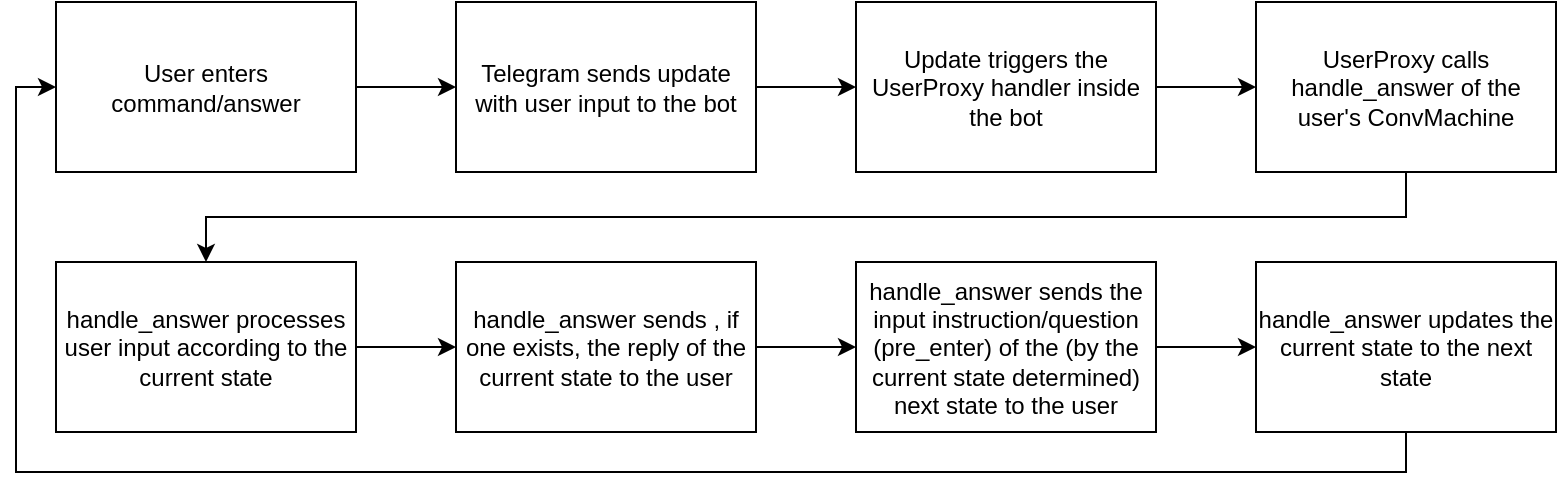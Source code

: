 <mxfile version="12.7.9" type="device"><diagram id="NuGGQUeLNhYBz5b6vyLf" name="Page-1"><mxGraphModel dx="1038" dy="553" grid="1" gridSize="10" guides="1" tooltips="1" connect="1" arrows="1" fold="1" page="1" pageScale="1" pageWidth="827" pageHeight="1169" math="0" shadow="0"><root><mxCell id="0"/><mxCell id="1" parent="0"/><mxCell id="bFieSMJ15dv6aGWmxb1V-10" value="" style="edgeStyle=orthogonalEdgeStyle;rounded=0;orthogonalLoop=1;jettySize=auto;html=1;" edge="1" parent="1" source="bFieSMJ15dv6aGWmxb1V-2" target="bFieSMJ15dv6aGWmxb1V-3"><mxGeometry relative="1" as="geometry"/></mxCell><mxCell id="bFieSMJ15dv6aGWmxb1V-2" value="User enters command/answer" style="rounded=0;whiteSpace=wrap;html=1;" vertex="1" parent="1"><mxGeometry x="40" y="40" width="150" height="85" as="geometry"/></mxCell><mxCell id="bFieSMJ15dv6aGWmxb1V-11" value="" style="edgeStyle=orthogonalEdgeStyle;rounded=0;orthogonalLoop=1;jettySize=auto;html=1;" edge="1" parent="1" source="bFieSMJ15dv6aGWmxb1V-3" target="bFieSMJ15dv6aGWmxb1V-4"><mxGeometry relative="1" as="geometry"/></mxCell><mxCell id="bFieSMJ15dv6aGWmxb1V-3" value="Telegram sends update with user input to the bot" style="rounded=0;whiteSpace=wrap;html=1;" vertex="1" parent="1"><mxGeometry x="240" y="40" width="150" height="85" as="geometry"/></mxCell><mxCell id="bFieSMJ15dv6aGWmxb1V-12" value="" style="edgeStyle=orthogonalEdgeStyle;rounded=0;orthogonalLoop=1;jettySize=auto;html=1;" edge="1" parent="1" source="bFieSMJ15dv6aGWmxb1V-4" target="bFieSMJ15dv6aGWmxb1V-5"><mxGeometry relative="1" as="geometry"/></mxCell><mxCell id="bFieSMJ15dv6aGWmxb1V-4" value="Update triggers the UserProxy handler inside the bot" style="rounded=0;whiteSpace=wrap;html=1;" vertex="1" parent="1"><mxGeometry x="440" y="40" width="150" height="85" as="geometry"/></mxCell><mxCell id="bFieSMJ15dv6aGWmxb1V-13" style="edgeStyle=orthogonalEdgeStyle;rounded=0;orthogonalLoop=1;jettySize=auto;html=1;exitX=0.5;exitY=1;exitDx=0;exitDy=0;entryX=0.5;entryY=0;entryDx=0;entryDy=0;" edge="1" parent="1" source="bFieSMJ15dv6aGWmxb1V-5" target="bFieSMJ15dv6aGWmxb1V-6"><mxGeometry relative="1" as="geometry"/></mxCell><mxCell id="bFieSMJ15dv6aGWmxb1V-5" value="UserProxy calls handle_answer of the user's ConvMachine" style="rounded=0;whiteSpace=wrap;html=1;" vertex="1" parent="1"><mxGeometry x="640" y="40" width="150" height="85" as="geometry"/></mxCell><mxCell id="bFieSMJ15dv6aGWmxb1V-14" value="" style="edgeStyle=orthogonalEdgeStyle;rounded=0;orthogonalLoop=1;jettySize=auto;html=1;" edge="1" parent="1" source="bFieSMJ15dv6aGWmxb1V-6" target="bFieSMJ15dv6aGWmxb1V-9"><mxGeometry relative="1" as="geometry"/></mxCell><mxCell id="bFieSMJ15dv6aGWmxb1V-6" value="handle_answer processes user input according to the current state" style="rounded=0;whiteSpace=wrap;html=1;" vertex="1" parent="1"><mxGeometry x="40" y="170" width="150" height="85" as="geometry"/></mxCell><mxCell id="bFieSMJ15dv6aGWmxb1V-17" style="edgeStyle=orthogonalEdgeStyle;rounded=0;orthogonalLoop=1;jettySize=auto;html=1;exitX=0.5;exitY=1;exitDx=0;exitDy=0;entryX=0;entryY=0.5;entryDx=0;entryDy=0;" edge="1" parent="1" source="bFieSMJ15dv6aGWmxb1V-7" target="bFieSMJ15dv6aGWmxb1V-2"><mxGeometry relative="1" as="geometry"/></mxCell><mxCell id="bFieSMJ15dv6aGWmxb1V-7" value="handle_answer updates the current state to the next state" style="rounded=0;whiteSpace=wrap;html=1;" vertex="1" parent="1"><mxGeometry x="640" y="170" width="150" height="85" as="geometry"/></mxCell><mxCell id="bFieSMJ15dv6aGWmxb1V-16" value="" style="edgeStyle=orthogonalEdgeStyle;rounded=0;orthogonalLoop=1;jettySize=auto;html=1;" edge="1" parent="1" source="bFieSMJ15dv6aGWmxb1V-8" target="bFieSMJ15dv6aGWmxb1V-7"><mxGeometry relative="1" as="geometry"/></mxCell><mxCell id="bFieSMJ15dv6aGWmxb1V-8" value="handle_answer sends the input instruction/question (pre_enter) of the (by the current state determined) next state to the user" style="rounded=0;whiteSpace=wrap;html=1;" vertex="1" parent="1"><mxGeometry x="440" y="170" width="150" height="85" as="geometry"/></mxCell><mxCell id="bFieSMJ15dv6aGWmxb1V-15" value="" style="edgeStyle=orthogonalEdgeStyle;rounded=0;orthogonalLoop=1;jettySize=auto;html=1;" edge="1" parent="1" source="bFieSMJ15dv6aGWmxb1V-9" target="bFieSMJ15dv6aGWmxb1V-8"><mxGeometry relative="1" as="geometry"/></mxCell><mxCell id="bFieSMJ15dv6aGWmxb1V-9" value="handle_answer sends , if one exists, the reply of the current state to the user" style="rounded=0;whiteSpace=wrap;html=1;" vertex="1" parent="1"><mxGeometry x="240" y="170" width="150" height="85" as="geometry"/></mxCell></root></mxGraphModel></diagram></mxfile>